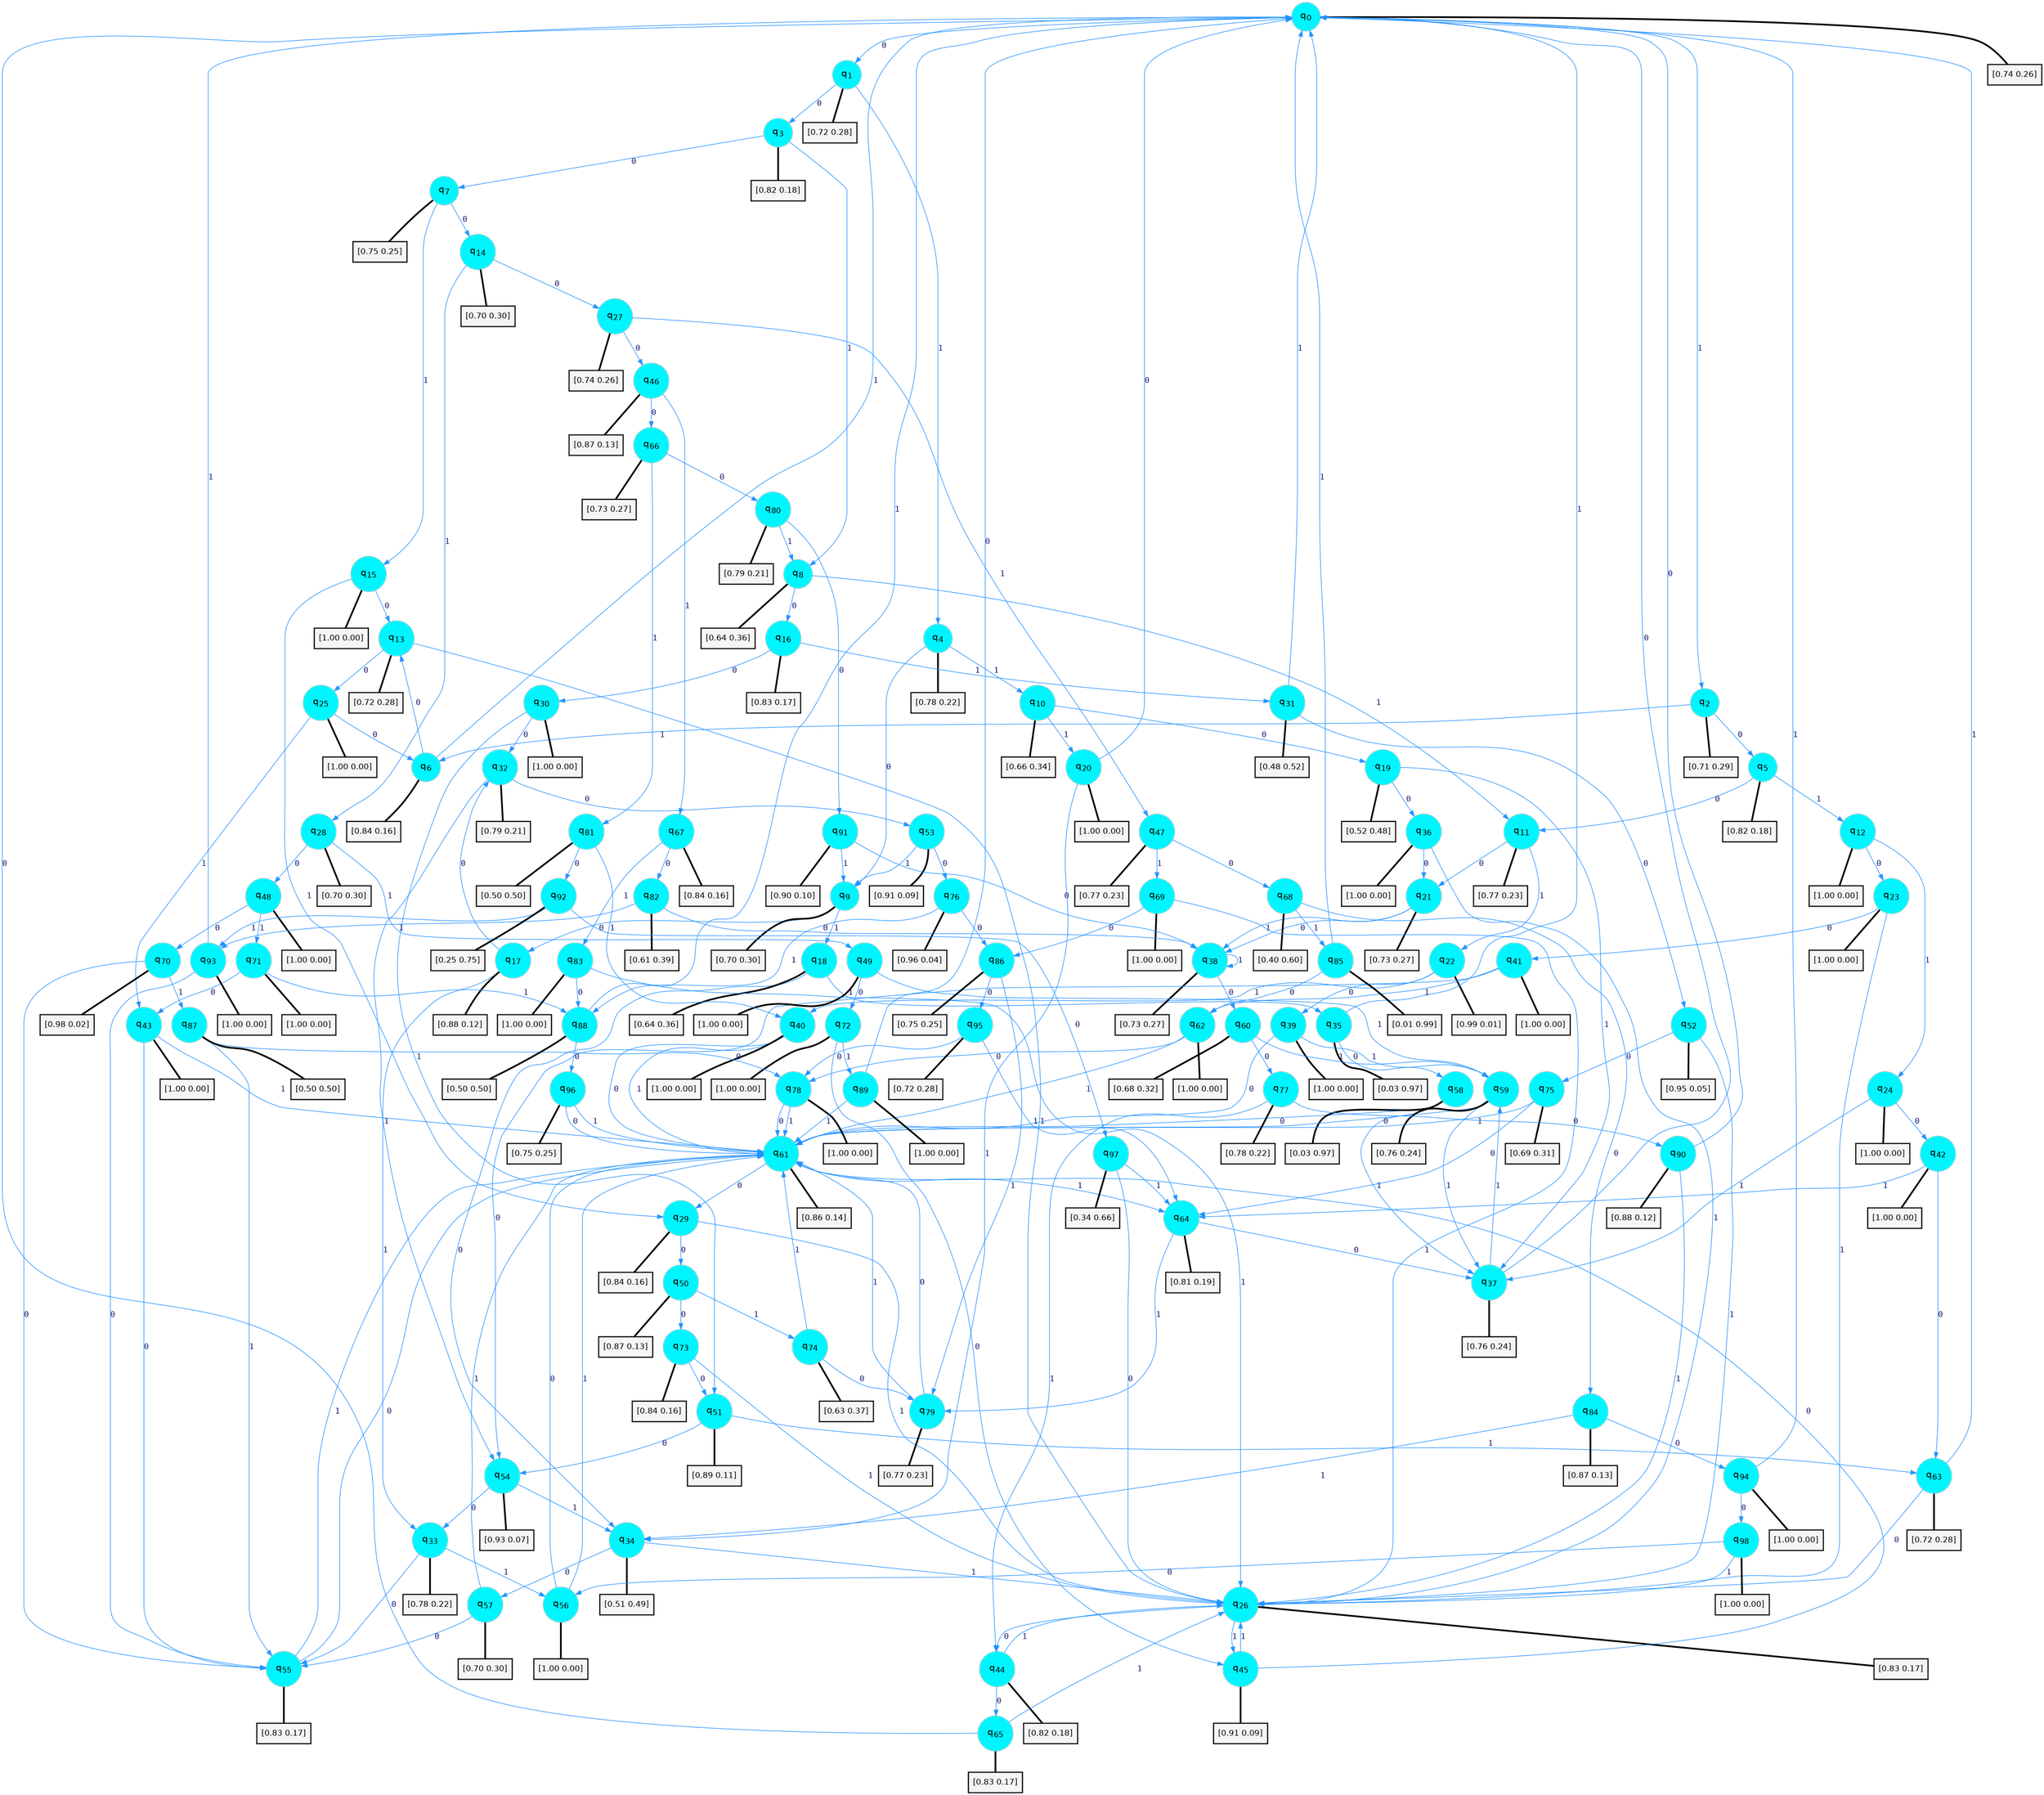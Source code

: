 digraph G {
graph [
bgcolor=transparent, dpi=300, rankdir=TD, size="40,25"];
node [
color=gray, fillcolor=turquoise1, fontcolor=black, fontname=Helvetica, fontsize=16, fontweight=bold, shape=circle, style=filled];
edge [
arrowsize=1, color=dodgerblue1, fontcolor=midnightblue, fontname=courier, fontweight=bold, penwidth=1, style=solid, weight=20];
0[label=<q<SUB>0</SUB>>];
1[label=<q<SUB>1</SUB>>];
2[label=<q<SUB>2</SUB>>];
3[label=<q<SUB>3</SUB>>];
4[label=<q<SUB>4</SUB>>];
5[label=<q<SUB>5</SUB>>];
6[label=<q<SUB>6</SUB>>];
7[label=<q<SUB>7</SUB>>];
8[label=<q<SUB>8</SUB>>];
9[label=<q<SUB>9</SUB>>];
10[label=<q<SUB>10</SUB>>];
11[label=<q<SUB>11</SUB>>];
12[label=<q<SUB>12</SUB>>];
13[label=<q<SUB>13</SUB>>];
14[label=<q<SUB>14</SUB>>];
15[label=<q<SUB>15</SUB>>];
16[label=<q<SUB>16</SUB>>];
17[label=<q<SUB>17</SUB>>];
18[label=<q<SUB>18</SUB>>];
19[label=<q<SUB>19</SUB>>];
20[label=<q<SUB>20</SUB>>];
21[label=<q<SUB>21</SUB>>];
22[label=<q<SUB>22</SUB>>];
23[label=<q<SUB>23</SUB>>];
24[label=<q<SUB>24</SUB>>];
25[label=<q<SUB>25</SUB>>];
26[label=<q<SUB>26</SUB>>];
27[label=<q<SUB>27</SUB>>];
28[label=<q<SUB>28</SUB>>];
29[label=<q<SUB>29</SUB>>];
30[label=<q<SUB>30</SUB>>];
31[label=<q<SUB>31</SUB>>];
32[label=<q<SUB>32</SUB>>];
33[label=<q<SUB>33</SUB>>];
34[label=<q<SUB>34</SUB>>];
35[label=<q<SUB>35</SUB>>];
36[label=<q<SUB>36</SUB>>];
37[label=<q<SUB>37</SUB>>];
38[label=<q<SUB>38</SUB>>];
39[label=<q<SUB>39</SUB>>];
40[label=<q<SUB>40</SUB>>];
41[label=<q<SUB>41</SUB>>];
42[label=<q<SUB>42</SUB>>];
43[label=<q<SUB>43</SUB>>];
44[label=<q<SUB>44</SUB>>];
45[label=<q<SUB>45</SUB>>];
46[label=<q<SUB>46</SUB>>];
47[label=<q<SUB>47</SUB>>];
48[label=<q<SUB>48</SUB>>];
49[label=<q<SUB>49</SUB>>];
50[label=<q<SUB>50</SUB>>];
51[label=<q<SUB>51</SUB>>];
52[label=<q<SUB>52</SUB>>];
53[label=<q<SUB>53</SUB>>];
54[label=<q<SUB>54</SUB>>];
55[label=<q<SUB>55</SUB>>];
56[label=<q<SUB>56</SUB>>];
57[label=<q<SUB>57</SUB>>];
58[label=<q<SUB>58</SUB>>];
59[label=<q<SUB>59</SUB>>];
60[label=<q<SUB>60</SUB>>];
61[label=<q<SUB>61</SUB>>];
62[label=<q<SUB>62</SUB>>];
63[label=<q<SUB>63</SUB>>];
64[label=<q<SUB>64</SUB>>];
65[label=<q<SUB>65</SUB>>];
66[label=<q<SUB>66</SUB>>];
67[label=<q<SUB>67</SUB>>];
68[label=<q<SUB>68</SUB>>];
69[label=<q<SUB>69</SUB>>];
70[label=<q<SUB>70</SUB>>];
71[label=<q<SUB>71</SUB>>];
72[label=<q<SUB>72</SUB>>];
73[label=<q<SUB>73</SUB>>];
74[label=<q<SUB>74</SUB>>];
75[label=<q<SUB>75</SUB>>];
76[label=<q<SUB>76</SUB>>];
77[label=<q<SUB>77</SUB>>];
78[label=<q<SUB>78</SUB>>];
79[label=<q<SUB>79</SUB>>];
80[label=<q<SUB>80</SUB>>];
81[label=<q<SUB>81</SUB>>];
82[label=<q<SUB>82</SUB>>];
83[label=<q<SUB>83</SUB>>];
84[label=<q<SUB>84</SUB>>];
85[label=<q<SUB>85</SUB>>];
86[label=<q<SUB>86</SUB>>];
87[label=<q<SUB>87</SUB>>];
88[label=<q<SUB>88</SUB>>];
89[label=<q<SUB>89</SUB>>];
90[label=<q<SUB>90</SUB>>];
91[label=<q<SUB>91</SUB>>];
92[label=<q<SUB>92</SUB>>];
93[label=<q<SUB>93</SUB>>];
94[label=<q<SUB>94</SUB>>];
95[label=<q<SUB>95</SUB>>];
96[label=<q<SUB>96</SUB>>];
97[label=<q<SUB>97</SUB>>];
98[label=<q<SUB>98</SUB>>];
99[label="[0.74 0.26]", shape=box,fontcolor=black, fontname=Helvetica, fontsize=14, penwidth=2, fillcolor=whitesmoke,color=black];
100[label="[0.72 0.28]", shape=box,fontcolor=black, fontname=Helvetica, fontsize=14, penwidth=2, fillcolor=whitesmoke,color=black];
101[label="[0.71 0.29]", shape=box,fontcolor=black, fontname=Helvetica, fontsize=14, penwidth=2, fillcolor=whitesmoke,color=black];
102[label="[0.82 0.18]", shape=box,fontcolor=black, fontname=Helvetica, fontsize=14, penwidth=2, fillcolor=whitesmoke,color=black];
103[label="[0.78 0.22]", shape=box,fontcolor=black, fontname=Helvetica, fontsize=14, penwidth=2, fillcolor=whitesmoke,color=black];
104[label="[0.82 0.18]", shape=box,fontcolor=black, fontname=Helvetica, fontsize=14, penwidth=2, fillcolor=whitesmoke,color=black];
105[label="[0.84 0.16]", shape=box,fontcolor=black, fontname=Helvetica, fontsize=14, penwidth=2, fillcolor=whitesmoke,color=black];
106[label="[0.75 0.25]", shape=box,fontcolor=black, fontname=Helvetica, fontsize=14, penwidth=2, fillcolor=whitesmoke,color=black];
107[label="[0.64 0.36]", shape=box,fontcolor=black, fontname=Helvetica, fontsize=14, penwidth=2, fillcolor=whitesmoke,color=black];
108[label="[0.70 0.30]", shape=box,fontcolor=black, fontname=Helvetica, fontsize=14, penwidth=2, fillcolor=whitesmoke,color=black];
109[label="[0.66 0.34]", shape=box,fontcolor=black, fontname=Helvetica, fontsize=14, penwidth=2, fillcolor=whitesmoke,color=black];
110[label="[0.77 0.23]", shape=box,fontcolor=black, fontname=Helvetica, fontsize=14, penwidth=2, fillcolor=whitesmoke,color=black];
111[label="[1.00 0.00]", shape=box,fontcolor=black, fontname=Helvetica, fontsize=14, penwidth=2, fillcolor=whitesmoke,color=black];
112[label="[0.72 0.28]", shape=box,fontcolor=black, fontname=Helvetica, fontsize=14, penwidth=2, fillcolor=whitesmoke,color=black];
113[label="[0.70 0.30]", shape=box,fontcolor=black, fontname=Helvetica, fontsize=14, penwidth=2, fillcolor=whitesmoke,color=black];
114[label="[1.00 0.00]", shape=box,fontcolor=black, fontname=Helvetica, fontsize=14, penwidth=2, fillcolor=whitesmoke,color=black];
115[label="[0.83 0.17]", shape=box,fontcolor=black, fontname=Helvetica, fontsize=14, penwidth=2, fillcolor=whitesmoke,color=black];
116[label="[0.88 0.12]", shape=box,fontcolor=black, fontname=Helvetica, fontsize=14, penwidth=2, fillcolor=whitesmoke,color=black];
117[label="[0.64 0.36]", shape=box,fontcolor=black, fontname=Helvetica, fontsize=14, penwidth=2, fillcolor=whitesmoke,color=black];
118[label="[0.52 0.48]", shape=box,fontcolor=black, fontname=Helvetica, fontsize=14, penwidth=2, fillcolor=whitesmoke,color=black];
119[label="[1.00 0.00]", shape=box,fontcolor=black, fontname=Helvetica, fontsize=14, penwidth=2, fillcolor=whitesmoke,color=black];
120[label="[0.73 0.27]", shape=box,fontcolor=black, fontname=Helvetica, fontsize=14, penwidth=2, fillcolor=whitesmoke,color=black];
121[label="[0.99 0.01]", shape=box,fontcolor=black, fontname=Helvetica, fontsize=14, penwidth=2, fillcolor=whitesmoke,color=black];
122[label="[1.00 0.00]", shape=box,fontcolor=black, fontname=Helvetica, fontsize=14, penwidth=2, fillcolor=whitesmoke,color=black];
123[label="[1.00 0.00]", shape=box,fontcolor=black, fontname=Helvetica, fontsize=14, penwidth=2, fillcolor=whitesmoke,color=black];
124[label="[1.00 0.00]", shape=box,fontcolor=black, fontname=Helvetica, fontsize=14, penwidth=2, fillcolor=whitesmoke,color=black];
125[label="[0.83 0.17]", shape=box,fontcolor=black, fontname=Helvetica, fontsize=14, penwidth=2, fillcolor=whitesmoke,color=black];
126[label="[0.74 0.26]", shape=box,fontcolor=black, fontname=Helvetica, fontsize=14, penwidth=2, fillcolor=whitesmoke,color=black];
127[label="[0.70 0.30]", shape=box,fontcolor=black, fontname=Helvetica, fontsize=14, penwidth=2, fillcolor=whitesmoke,color=black];
128[label="[0.84 0.16]", shape=box,fontcolor=black, fontname=Helvetica, fontsize=14, penwidth=2, fillcolor=whitesmoke,color=black];
129[label="[1.00 0.00]", shape=box,fontcolor=black, fontname=Helvetica, fontsize=14, penwidth=2, fillcolor=whitesmoke,color=black];
130[label="[0.48 0.52]", shape=box,fontcolor=black, fontname=Helvetica, fontsize=14, penwidth=2, fillcolor=whitesmoke,color=black];
131[label="[0.79 0.21]", shape=box,fontcolor=black, fontname=Helvetica, fontsize=14, penwidth=2, fillcolor=whitesmoke,color=black];
132[label="[0.78 0.22]", shape=box,fontcolor=black, fontname=Helvetica, fontsize=14, penwidth=2, fillcolor=whitesmoke,color=black];
133[label="[0.51 0.49]", shape=box,fontcolor=black, fontname=Helvetica, fontsize=14, penwidth=2, fillcolor=whitesmoke,color=black];
134[label="[0.03 0.97]", shape=box,fontcolor=black, fontname=Helvetica, fontsize=14, penwidth=2, fillcolor=whitesmoke,color=black];
135[label="[1.00 0.00]", shape=box,fontcolor=black, fontname=Helvetica, fontsize=14, penwidth=2, fillcolor=whitesmoke,color=black];
136[label="[0.76 0.24]", shape=box,fontcolor=black, fontname=Helvetica, fontsize=14, penwidth=2, fillcolor=whitesmoke,color=black];
137[label="[0.73 0.27]", shape=box,fontcolor=black, fontname=Helvetica, fontsize=14, penwidth=2, fillcolor=whitesmoke,color=black];
138[label="[1.00 0.00]", shape=box,fontcolor=black, fontname=Helvetica, fontsize=14, penwidth=2, fillcolor=whitesmoke,color=black];
139[label="[1.00 0.00]", shape=box,fontcolor=black, fontname=Helvetica, fontsize=14, penwidth=2, fillcolor=whitesmoke,color=black];
140[label="[1.00 0.00]", shape=box,fontcolor=black, fontname=Helvetica, fontsize=14, penwidth=2, fillcolor=whitesmoke,color=black];
141[label="[1.00 0.00]", shape=box,fontcolor=black, fontname=Helvetica, fontsize=14, penwidth=2, fillcolor=whitesmoke,color=black];
142[label="[1.00 0.00]", shape=box,fontcolor=black, fontname=Helvetica, fontsize=14, penwidth=2, fillcolor=whitesmoke,color=black];
143[label="[0.82 0.18]", shape=box,fontcolor=black, fontname=Helvetica, fontsize=14, penwidth=2, fillcolor=whitesmoke,color=black];
144[label="[0.91 0.09]", shape=box,fontcolor=black, fontname=Helvetica, fontsize=14, penwidth=2, fillcolor=whitesmoke,color=black];
145[label="[0.87 0.13]", shape=box,fontcolor=black, fontname=Helvetica, fontsize=14, penwidth=2, fillcolor=whitesmoke,color=black];
146[label="[0.77 0.23]", shape=box,fontcolor=black, fontname=Helvetica, fontsize=14, penwidth=2, fillcolor=whitesmoke,color=black];
147[label="[1.00 0.00]", shape=box,fontcolor=black, fontname=Helvetica, fontsize=14, penwidth=2, fillcolor=whitesmoke,color=black];
148[label="[1.00 0.00]", shape=box,fontcolor=black, fontname=Helvetica, fontsize=14, penwidth=2, fillcolor=whitesmoke,color=black];
149[label="[0.87 0.13]", shape=box,fontcolor=black, fontname=Helvetica, fontsize=14, penwidth=2, fillcolor=whitesmoke,color=black];
150[label="[0.89 0.11]", shape=box,fontcolor=black, fontname=Helvetica, fontsize=14, penwidth=2, fillcolor=whitesmoke,color=black];
151[label="[0.95 0.05]", shape=box,fontcolor=black, fontname=Helvetica, fontsize=14, penwidth=2, fillcolor=whitesmoke,color=black];
152[label="[0.91 0.09]", shape=box,fontcolor=black, fontname=Helvetica, fontsize=14, penwidth=2, fillcolor=whitesmoke,color=black];
153[label="[0.93 0.07]", shape=box,fontcolor=black, fontname=Helvetica, fontsize=14, penwidth=2, fillcolor=whitesmoke,color=black];
154[label="[0.83 0.17]", shape=box,fontcolor=black, fontname=Helvetica, fontsize=14, penwidth=2, fillcolor=whitesmoke,color=black];
155[label="[1.00 0.00]", shape=box,fontcolor=black, fontname=Helvetica, fontsize=14, penwidth=2, fillcolor=whitesmoke,color=black];
156[label="[0.70 0.30]", shape=box,fontcolor=black, fontname=Helvetica, fontsize=14, penwidth=2, fillcolor=whitesmoke,color=black];
157[label="[0.03 0.97]", shape=box,fontcolor=black, fontname=Helvetica, fontsize=14, penwidth=2, fillcolor=whitesmoke,color=black];
158[label="[0.76 0.24]", shape=box,fontcolor=black, fontname=Helvetica, fontsize=14, penwidth=2, fillcolor=whitesmoke,color=black];
159[label="[0.68 0.32]", shape=box,fontcolor=black, fontname=Helvetica, fontsize=14, penwidth=2, fillcolor=whitesmoke,color=black];
160[label="[0.86 0.14]", shape=box,fontcolor=black, fontname=Helvetica, fontsize=14, penwidth=2, fillcolor=whitesmoke,color=black];
161[label="[1.00 0.00]", shape=box,fontcolor=black, fontname=Helvetica, fontsize=14, penwidth=2, fillcolor=whitesmoke,color=black];
162[label="[0.72 0.28]", shape=box,fontcolor=black, fontname=Helvetica, fontsize=14, penwidth=2, fillcolor=whitesmoke,color=black];
163[label="[0.81 0.19]", shape=box,fontcolor=black, fontname=Helvetica, fontsize=14, penwidth=2, fillcolor=whitesmoke,color=black];
164[label="[0.83 0.17]", shape=box,fontcolor=black, fontname=Helvetica, fontsize=14, penwidth=2, fillcolor=whitesmoke,color=black];
165[label="[0.73 0.27]", shape=box,fontcolor=black, fontname=Helvetica, fontsize=14, penwidth=2, fillcolor=whitesmoke,color=black];
166[label="[0.84 0.16]", shape=box,fontcolor=black, fontname=Helvetica, fontsize=14, penwidth=2, fillcolor=whitesmoke,color=black];
167[label="[0.40 0.60]", shape=box,fontcolor=black, fontname=Helvetica, fontsize=14, penwidth=2, fillcolor=whitesmoke,color=black];
168[label="[1.00 0.00]", shape=box,fontcolor=black, fontname=Helvetica, fontsize=14, penwidth=2, fillcolor=whitesmoke,color=black];
169[label="[0.98 0.02]", shape=box,fontcolor=black, fontname=Helvetica, fontsize=14, penwidth=2, fillcolor=whitesmoke,color=black];
170[label="[1.00 0.00]", shape=box,fontcolor=black, fontname=Helvetica, fontsize=14, penwidth=2, fillcolor=whitesmoke,color=black];
171[label="[1.00 0.00]", shape=box,fontcolor=black, fontname=Helvetica, fontsize=14, penwidth=2, fillcolor=whitesmoke,color=black];
172[label="[0.84 0.16]", shape=box,fontcolor=black, fontname=Helvetica, fontsize=14, penwidth=2, fillcolor=whitesmoke,color=black];
173[label="[0.63 0.37]", shape=box,fontcolor=black, fontname=Helvetica, fontsize=14, penwidth=2, fillcolor=whitesmoke,color=black];
174[label="[0.69 0.31]", shape=box,fontcolor=black, fontname=Helvetica, fontsize=14, penwidth=2, fillcolor=whitesmoke,color=black];
175[label="[0.96 0.04]", shape=box,fontcolor=black, fontname=Helvetica, fontsize=14, penwidth=2, fillcolor=whitesmoke,color=black];
176[label="[0.78 0.22]", shape=box,fontcolor=black, fontname=Helvetica, fontsize=14, penwidth=2, fillcolor=whitesmoke,color=black];
177[label="[1.00 0.00]", shape=box,fontcolor=black, fontname=Helvetica, fontsize=14, penwidth=2, fillcolor=whitesmoke,color=black];
178[label="[0.77 0.23]", shape=box,fontcolor=black, fontname=Helvetica, fontsize=14, penwidth=2, fillcolor=whitesmoke,color=black];
179[label="[0.79 0.21]", shape=box,fontcolor=black, fontname=Helvetica, fontsize=14, penwidth=2, fillcolor=whitesmoke,color=black];
180[label="[0.50 0.50]", shape=box,fontcolor=black, fontname=Helvetica, fontsize=14, penwidth=2, fillcolor=whitesmoke,color=black];
181[label="[0.61 0.39]", shape=box,fontcolor=black, fontname=Helvetica, fontsize=14, penwidth=2, fillcolor=whitesmoke,color=black];
182[label="[1.00 0.00]", shape=box,fontcolor=black, fontname=Helvetica, fontsize=14, penwidth=2, fillcolor=whitesmoke,color=black];
183[label="[0.87 0.13]", shape=box,fontcolor=black, fontname=Helvetica, fontsize=14, penwidth=2, fillcolor=whitesmoke,color=black];
184[label="[0.01 0.99]", shape=box,fontcolor=black, fontname=Helvetica, fontsize=14, penwidth=2, fillcolor=whitesmoke,color=black];
185[label="[0.75 0.25]", shape=box,fontcolor=black, fontname=Helvetica, fontsize=14, penwidth=2, fillcolor=whitesmoke,color=black];
186[label="[0.50 0.50]", shape=box,fontcolor=black, fontname=Helvetica, fontsize=14, penwidth=2, fillcolor=whitesmoke,color=black];
187[label="[0.50 0.50]", shape=box,fontcolor=black, fontname=Helvetica, fontsize=14, penwidth=2, fillcolor=whitesmoke,color=black];
188[label="[1.00 0.00]", shape=box,fontcolor=black, fontname=Helvetica, fontsize=14, penwidth=2, fillcolor=whitesmoke,color=black];
189[label="[0.88 0.12]", shape=box,fontcolor=black, fontname=Helvetica, fontsize=14, penwidth=2, fillcolor=whitesmoke,color=black];
190[label="[0.90 0.10]", shape=box,fontcolor=black, fontname=Helvetica, fontsize=14, penwidth=2, fillcolor=whitesmoke,color=black];
191[label="[0.25 0.75]", shape=box,fontcolor=black, fontname=Helvetica, fontsize=14, penwidth=2, fillcolor=whitesmoke,color=black];
192[label="[1.00 0.00]", shape=box,fontcolor=black, fontname=Helvetica, fontsize=14, penwidth=2, fillcolor=whitesmoke,color=black];
193[label="[1.00 0.00]", shape=box,fontcolor=black, fontname=Helvetica, fontsize=14, penwidth=2, fillcolor=whitesmoke,color=black];
194[label="[0.72 0.28]", shape=box,fontcolor=black, fontname=Helvetica, fontsize=14, penwidth=2, fillcolor=whitesmoke,color=black];
195[label="[0.75 0.25]", shape=box,fontcolor=black, fontname=Helvetica, fontsize=14, penwidth=2, fillcolor=whitesmoke,color=black];
196[label="[0.34 0.66]", shape=box,fontcolor=black, fontname=Helvetica, fontsize=14, penwidth=2, fillcolor=whitesmoke,color=black];
197[label="[1.00 0.00]", shape=box,fontcolor=black, fontname=Helvetica, fontsize=14, penwidth=2, fillcolor=whitesmoke,color=black];
0->1 [label=0];
0->2 [label=1];
0->99 [arrowhead=none, penwidth=3,color=black];
1->3 [label=0];
1->4 [label=1];
1->100 [arrowhead=none, penwidth=3,color=black];
2->5 [label=0];
2->6 [label=1];
2->101 [arrowhead=none, penwidth=3,color=black];
3->7 [label=0];
3->8 [label=1];
3->102 [arrowhead=none, penwidth=3,color=black];
4->9 [label=0];
4->10 [label=1];
4->103 [arrowhead=none, penwidth=3,color=black];
5->11 [label=0];
5->12 [label=1];
5->104 [arrowhead=none, penwidth=3,color=black];
6->13 [label=0];
6->0 [label=1];
6->105 [arrowhead=none, penwidth=3,color=black];
7->14 [label=0];
7->15 [label=1];
7->106 [arrowhead=none, penwidth=3,color=black];
8->16 [label=0];
8->11 [label=1];
8->107 [arrowhead=none, penwidth=3,color=black];
9->17 [label=0];
9->18 [label=1];
9->108 [arrowhead=none, penwidth=3,color=black];
10->19 [label=0];
10->20 [label=1];
10->109 [arrowhead=none, penwidth=3,color=black];
11->21 [label=0];
11->22 [label=1];
11->110 [arrowhead=none, penwidth=3,color=black];
12->23 [label=0];
12->24 [label=1];
12->111 [arrowhead=none, penwidth=3,color=black];
13->25 [label=0];
13->26 [label=1];
13->112 [arrowhead=none, penwidth=3,color=black];
14->27 [label=0];
14->28 [label=1];
14->113 [arrowhead=none, penwidth=3,color=black];
15->13 [label=0];
15->29 [label=1];
15->114 [arrowhead=none, penwidth=3,color=black];
16->30 [label=0];
16->31 [label=1];
16->115 [arrowhead=none, penwidth=3,color=black];
17->32 [label=0];
17->33 [label=1];
17->116 [arrowhead=none, penwidth=3,color=black];
18->34 [label=0];
18->35 [label=1];
18->117 [arrowhead=none, penwidth=3,color=black];
19->36 [label=0];
19->37 [label=1];
19->118 [arrowhead=none, penwidth=3,color=black];
20->0 [label=0];
20->34 [label=1];
20->119 [arrowhead=none, penwidth=3,color=black];
21->38 [label=0];
21->38 [label=1];
21->120 [arrowhead=none, penwidth=3,color=black];
22->39 [label=0];
22->40 [label=1];
22->121 [arrowhead=none, penwidth=3,color=black];
23->41 [label=0];
23->26 [label=1];
23->122 [arrowhead=none, penwidth=3,color=black];
24->42 [label=0];
24->37 [label=1];
24->123 [arrowhead=none, penwidth=3,color=black];
25->6 [label=0];
25->43 [label=1];
25->124 [arrowhead=none, penwidth=3,color=black];
26->44 [label=0];
26->45 [label=1];
26->125 [arrowhead=none, penwidth=3,color=black];
27->46 [label=0];
27->47 [label=1];
27->126 [arrowhead=none, penwidth=3,color=black];
28->48 [label=0];
28->49 [label=1];
28->127 [arrowhead=none, penwidth=3,color=black];
29->50 [label=0];
29->26 [label=1];
29->128 [arrowhead=none, penwidth=3,color=black];
30->32 [label=0];
30->51 [label=1];
30->129 [arrowhead=none, penwidth=3,color=black];
31->52 [label=0];
31->0 [label=1];
31->130 [arrowhead=none, penwidth=3,color=black];
32->53 [label=0];
32->54 [label=1];
32->131 [arrowhead=none, penwidth=3,color=black];
33->55 [label=0];
33->56 [label=1];
33->132 [arrowhead=none, penwidth=3,color=black];
34->57 [label=0];
34->26 [label=1];
34->133 [arrowhead=none, penwidth=3,color=black];
35->58 [label=0];
35->0 [label=1];
35->134 [arrowhead=none, penwidth=3,color=black];
36->21 [label=0];
36->26 [label=1];
36->135 [arrowhead=none, penwidth=3,color=black];
37->0 [label=0];
37->59 [label=1];
37->136 [arrowhead=none, penwidth=3,color=black];
38->60 [label=0];
38->38 [label=1];
38->137 [arrowhead=none, penwidth=3,color=black];
39->61 [label=0];
39->59 [label=1];
39->138 [arrowhead=none, penwidth=3,color=black];
40->61 [label=0];
40->61 [label=1];
40->139 [arrowhead=none, penwidth=3,color=black];
41->54 [label=0];
41->62 [label=1];
41->140 [arrowhead=none, penwidth=3,color=black];
42->63 [label=0];
42->64 [label=1];
42->141 [arrowhead=none, penwidth=3,color=black];
43->55 [label=0];
43->61 [label=1];
43->142 [arrowhead=none, penwidth=3,color=black];
44->65 [label=0];
44->26 [label=1];
44->143 [arrowhead=none, penwidth=3,color=black];
45->61 [label=0];
45->26 [label=1];
45->144 [arrowhead=none, penwidth=3,color=black];
46->66 [label=0];
46->67 [label=1];
46->145 [arrowhead=none, penwidth=3,color=black];
47->68 [label=0];
47->69 [label=1];
47->146 [arrowhead=none, penwidth=3,color=black];
48->70 [label=0];
48->71 [label=1];
48->147 [arrowhead=none, penwidth=3,color=black];
49->72 [label=0];
49->59 [label=1];
49->148 [arrowhead=none, penwidth=3,color=black];
50->73 [label=0];
50->74 [label=1];
50->149 [arrowhead=none, penwidth=3,color=black];
51->54 [label=0];
51->63 [label=1];
51->150 [arrowhead=none, penwidth=3,color=black];
52->75 [label=0];
52->26 [label=1];
52->151 [arrowhead=none, penwidth=3,color=black];
53->76 [label=0];
53->9 [label=1];
53->152 [arrowhead=none, penwidth=3,color=black];
54->33 [label=0];
54->34 [label=1];
54->153 [arrowhead=none, penwidth=3,color=black];
55->61 [label=0];
55->61 [label=1];
55->154 [arrowhead=none, penwidth=3,color=black];
56->61 [label=0];
56->61 [label=1];
56->155 [arrowhead=none, penwidth=3,color=black];
57->55 [label=0];
57->61 [label=1];
57->156 [arrowhead=none, penwidth=3,color=black];
58->61 [label=0];
58->37 [label=1];
58->157 [arrowhead=none, penwidth=3,color=black];
59->61 [label=0];
59->37 [label=1];
59->158 [arrowhead=none, penwidth=3,color=black];
60->77 [label=0];
60->59 [label=1];
60->159 [arrowhead=none, penwidth=3,color=black];
61->29 [label=0];
61->64 [label=1];
61->160 [arrowhead=none, penwidth=3,color=black];
62->78 [label=0];
62->61 [label=1];
62->161 [arrowhead=none, penwidth=3,color=black];
63->26 [label=0];
63->0 [label=1];
63->162 [arrowhead=none, penwidth=3,color=black];
64->37 [label=0];
64->79 [label=1];
64->163 [arrowhead=none, penwidth=3,color=black];
65->0 [label=0];
65->26 [label=1];
65->164 [arrowhead=none, penwidth=3,color=black];
66->80 [label=0];
66->81 [label=1];
66->165 [arrowhead=none, penwidth=3,color=black];
67->82 [label=0];
67->83 [label=1];
67->166 [arrowhead=none, penwidth=3,color=black];
68->84 [label=0];
68->85 [label=1];
68->167 [arrowhead=none, penwidth=3,color=black];
69->86 [label=0];
69->26 [label=1];
69->168 [arrowhead=none, penwidth=3,color=black];
70->55 [label=0];
70->87 [label=1];
70->169 [arrowhead=none, penwidth=3,color=black];
71->43 [label=0];
71->88 [label=1];
71->170 [arrowhead=none, penwidth=3,color=black];
72->45 [label=0];
72->89 [label=1];
72->171 [arrowhead=none, penwidth=3,color=black];
73->51 [label=0];
73->26 [label=1];
73->172 [arrowhead=none, penwidth=3,color=black];
74->79 [label=0];
74->61 [label=1];
74->173 [arrowhead=none, penwidth=3,color=black];
75->64 [label=0];
75->61 [label=1];
75->174 [arrowhead=none, penwidth=3,color=black];
76->86 [label=0];
76->88 [label=1];
76->175 [arrowhead=none, penwidth=3,color=black];
77->90 [label=0];
77->44 [label=1];
77->176 [arrowhead=none, penwidth=3,color=black];
78->61 [label=0];
78->61 [label=1];
78->177 [arrowhead=none, penwidth=3,color=black];
79->61 [label=0];
79->61 [label=1];
79->178 [arrowhead=none, penwidth=3,color=black];
80->91 [label=0];
80->8 [label=1];
80->179 [arrowhead=none, penwidth=3,color=black];
81->92 [label=0];
81->40 [label=1];
81->180 [arrowhead=none, penwidth=3,color=black];
82->38 [label=0];
82->93 [label=1];
82->181 [arrowhead=none, penwidth=3,color=black];
83->88 [label=0];
83->26 [label=1];
83->182 [arrowhead=none, penwidth=3,color=black];
84->94 [label=0];
84->34 [label=1];
84->183 [arrowhead=none, penwidth=3,color=black];
85->62 [label=0];
85->0 [label=1];
85->184 [arrowhead=none, penwidth=3,color=black];
86->95 [label=0];
86->79 [label=1];
86->185 [arrowhead=none, penwidth=3,color=black];
87->78 [label=0];
87->55 [label=1];
87->186 [arrowhead=none, penwidth=3,color=black];
88->96 [label=0];
88->0 [label=1];
88->187 [arrowhead=none, penwidth=3,color=black];
89->0 [label=0];
89->61 [label=1];
89->188 [arrowhead=none, penwidth=3,color=black];
90->0 [label=0];
90->26 [label=1];
90->189 [arrowhead=none, penwidth=3,color=black];
91->38 [label=0];
91->9 [label=1];
91->190 [arrowhead=none, penwidth=3,color=black];
92->97 [label=0];
92->93 [label=1];
92->191 [arrowhead=none, penwidth=3,color=black];
93->55 [label=0];
93->0 [label=1];
93->192 [arrowhead=none, penwidth=3,color=black];
94->98 [label=0];
94->0 [label=1];
94->193 [arrowhead=none, penwidth=3,color=black];
95->78 [label=0];
95->64 [label=1];
95->194 [arrowhead=none, penwidth=3,color=black];
96->61 [label=0];
96->61 [label=1];
96->195 [arrowhead=none, penwidth=3,color=black];
97->26 [label=0];
97->64 [label=1];
97->196 [arrowhead=none, penwidth=3,color=black];
98->56 [label=0];
98->26 [label=1];
98->197 [arrowhead=none, penwidth=3,color=black];
}
